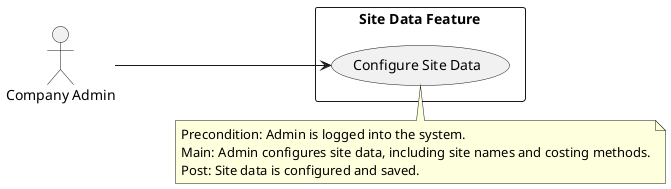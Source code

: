 @startuml
left to right direction

actor "Company Admin" as Admin

rectangle "Site Data Feature" as System {
    usecase "Configure Site Data" as UC_ConfigureSite
}

Admin --> UC_ConfigureSite

note top of UC_ConfigureSite
    Precondition: Admin is logged into the system.
    Main: Admin configures site data, including site names and costing methods.
    Post: Site data is configured and saved.
end note

@enduml
